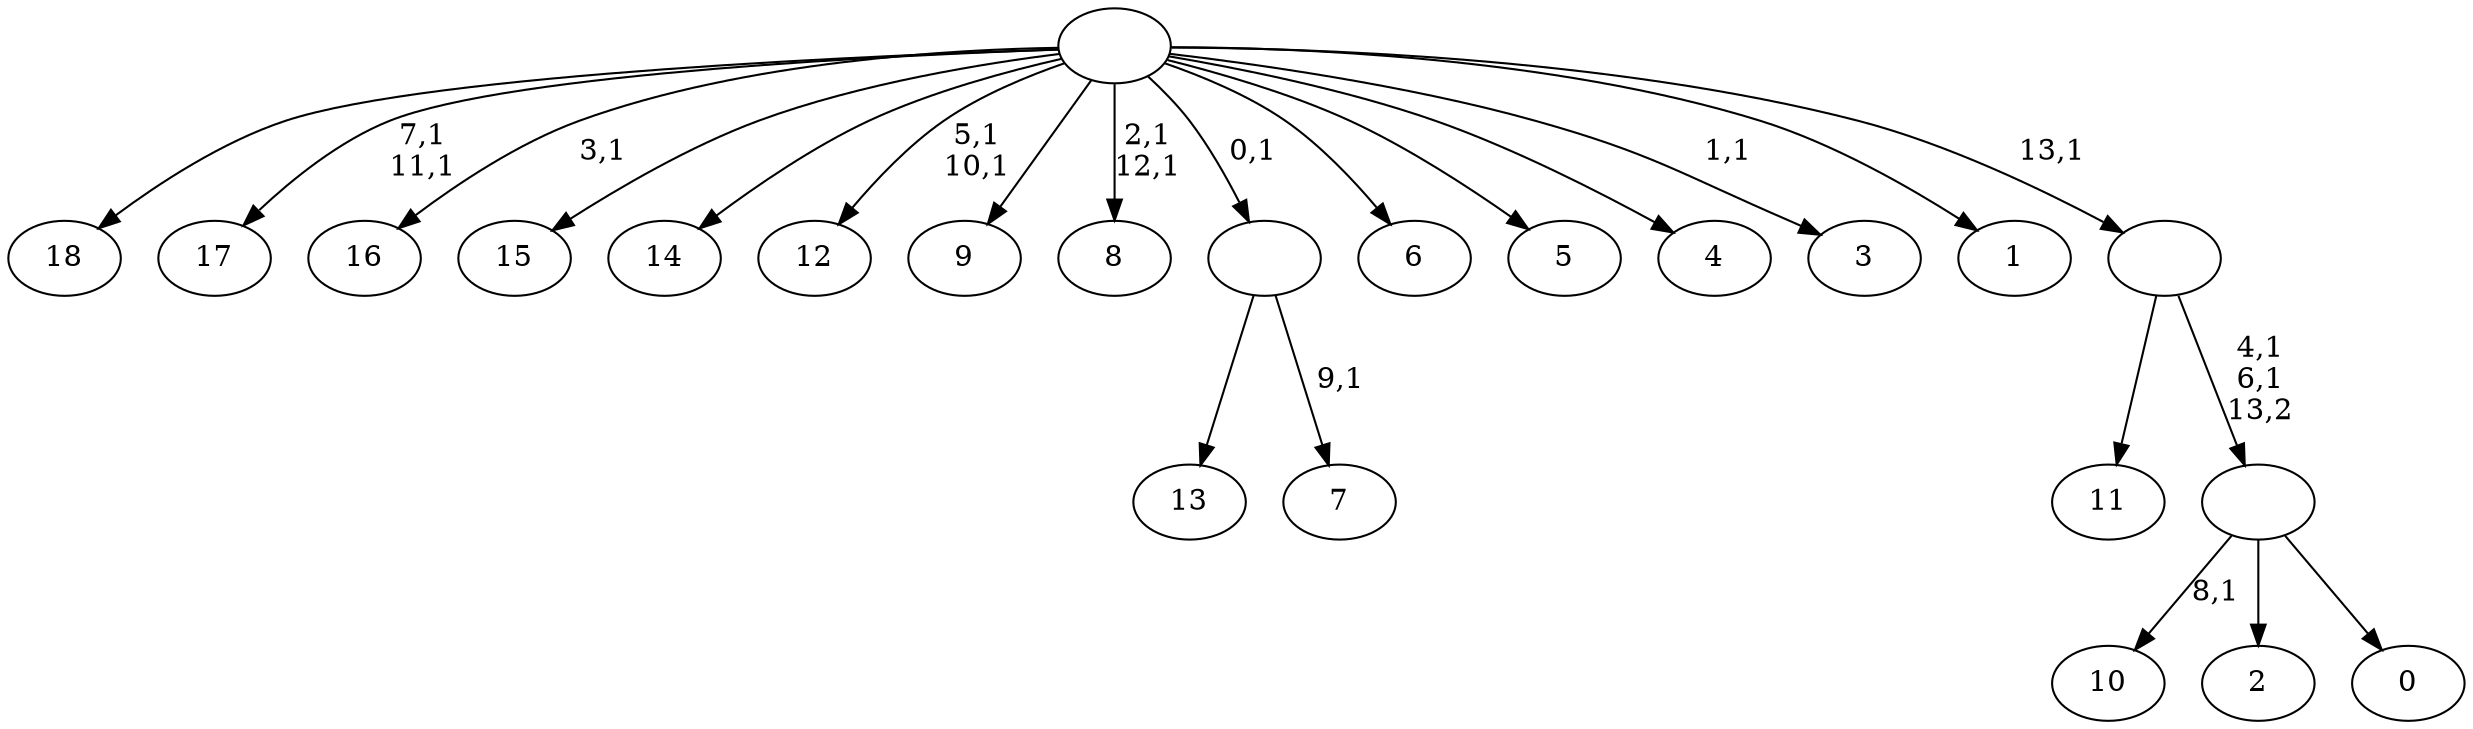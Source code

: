 digraph T {
	33 [label="18"]
	32 [label="17"]
	29 [label="16"]
	27 [label="15"]
	26 [label="14"]
	25 [label="13"]
	24 [label="12"]
	21 [label="11"]
	20 [label="10"]
	18 [label="9"]
	17 [label="8"]
	14 [label="7"]
	12 [label=""]
	11 [label="6"]
	10 [label="5"]
	9 [label="4"]
	8 [label="3"]
	6 [label="2"]
	5 [label="1"]
	4 [label="0"]
	3 [label=""]
	1 [label=""]
	0 [label=""]
	12 -> 14 [label="9,1"]
	12 -> 25 [label=""]
	3 -> 20 [label="8,1"]
	3 -> 6 [label=""]
	3 -> 4 [label=""]
	1 -> 3 [label="4,1\n6,1\n13,2"]
	1 -> 21 [label=""]
	0 -> 8 [label="1,1"]
	0 -> 17 [label="2,1\n12,1"]
	0 -> 24 [label="5,1\n10,1"]
	0 -> 29 [label="3,1"]
	0 -> 32 [label="7,1\n11,1"]
	0 -> 33 [label=""]
	0 -> 27 [label=""]
	0 -> 26 [label=""]
	0 -> 18 [label=""]
	0 -> 12 [label="0,1"]
	0 -> 11 [label=""]
	0 -> 10 [label=""]
	0 -> 9 [label=""]
	0 -> 5 [label=""]
	0 -> 1 [label="13,1"]
}
